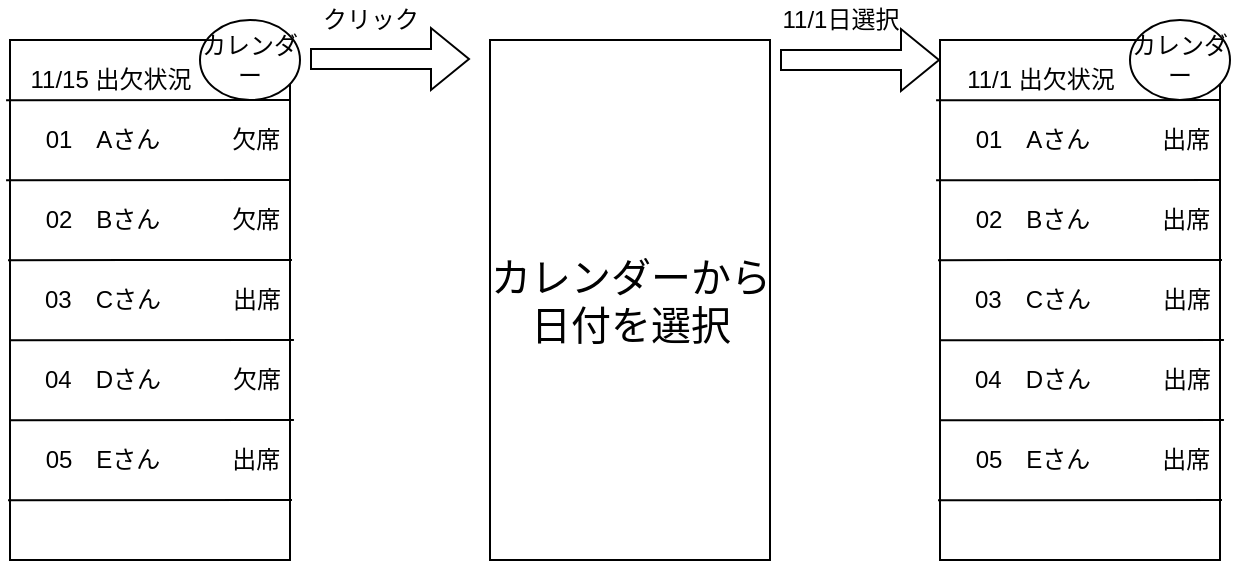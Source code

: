 <mxfile version="15.7.3" type="github"><diagram id="pGuTLuSf7zO8LySMDt3V" name="Page-1"><mxGraphModel dx="1369" dy="800" grid="1" gridSize="10" guides="1" tooltips="1" connect="1" arrows="1" fold="1" page="1" pageScale="1" pageWidth="827" pageHeight="1169" math="0" shadow="0"><root><mxCell id="0"/><mxCell id="1" parent="0"/><mxCell id="fc2CoSjSoIJuO16lAo9E-1" value="" style="rounded=0;whiteSpace=wrap;html=1;" vertex="1" parent="1"><mxGeometry x="50" y="260" width="140" height="260" as="geometry"/></mxCell><mxCell id="fc2CoSjSoIJuO16lAo9E-9" value="" style="endArrow=none;html=1;rounded=0;exitX=-0.014;exitY=0.385;exitDx=0;exitDy=0;exitPerimeter=0;" edge="1" parent="1"><mxGeometry width="50" height="50" relative="1" as="geometry"><mxPoint x="48.04" y="290.1" as="sourcePoint"/><mxPoint x="190" y="290" as="targetPoint"/></mxGeometry></mxCell><mxCell id="fc2CoSjSoIJuO16lAo9E-10" value="" style="endArrow=none;html=1;rounded=0;exitX=-0.014;exitY=0.385;exitDx=0;exitDy=0;exitPerimeter=0;" edge="1" parent="1"><mxGeometry width="50" height="50" relative="1" as="geometry"><mxPoint x="48.04" y="330.1" as="sourcePoint"/><mxPoint x="190" y="330" as="targetPoint"/></mxGeometry></mxCell><mxCell id="fc2CoSjSoIJuO16lAo9E-11" value="" style="endArrow=none;html=1;rounded=0;exitX=-0.014;exitY=0.385;exitDx=0;exitDy=0;exitPerimeter=0;" edge="1" parent="1"><mxGeometry width="50" height="50" relative="1" as="geometry"><mxPoint x="50" y="410.1" as="sourcePoint"/><mxPoint x="191.96" y="410" as="targetPoint"/></mxGeometry></mxCell><mxCell id="fc2CoSjSoIJuO16lAo9E-12" value="" style="endArrow=none;html=1;rounded=0;exitX=-0.014;exitY=0.385;exitDx=0;exitDy=0;exitPerimeter=0;" edge="1" parent="1"><mxGeometry width="50" height="50" relative="1" as="geometry"><mxPoint x="50" y="450.1" as="sourcePoint"/><mxPoint x="191.96" y="450" as="targetPoint"/></mxGeometry></mxCell><mxCell id="fc2CoSjSoIJuO16lAo9E-13" value="" style="endArrow=none;html=1;rounded=0;exitX=-0.014;exitY=0.385;exitDx=0;exitDy=0;exitPerimeter=0;" edge="1" parent="1"><mxGeometry width="50" height="50" relative="1" as="geometry"><mxPoint x="49.02" y="490.1" as="sourcePoint"/><mxPoint x="190.98" y="490" as="targetPoint"/></mxGeometry></mxCell><mxCell id="fc2CoSjSoIJuO16lAo9E-14" value="" style="endArrow=none;html=1;rounded=0;exitX=-0.014;exitY=0.385;exitDx=0;exitDy=0;exitPerimeter=0;" edge="1" parent="1"><mxGeometry width="50" height="50" relative="1" as="geometry"><mxPoint x="49.02" y="370.1" as="sourcePoint"/><mxPoint x="190.98" y="370" as="targetPoint"/><Array as="points"><mxPoint x="109.02" y="370"/></Array></mxGeometry></mxCell><mxCell id="fc2CoSjSoIJuO16lAo9E-15" value="11/15 出欠状況" style="text;html=1;resizable=0;autosize=1;align=center;verticalAlign=middle;points=[];fillColor=none;strokeColor=none;rounded=0;" vertex="1" parent="1"><mxGeometry x="50" y="270" width="100" height="20" as="geometry"/></mxCell><mxCell id="fc2CoSjSoIJuO16lAo9E-16" value="　01　Aさん　　　欠席" style="text;html=1;resizable=0;autosize=1;align=center;verticalAlign=middle;points=[];fillColor=none;strokeColor=none;rounded=0;" vertex="1" parent="1"><mxGeometry x="50" y="300" width="140" height="20" as="geometry"/></mxCell><mxCell id="fc2CoSjSoIJuO16lAo9E-17" value="　02　Bさん　　　欠席" style="text;html=1;resizable=0;autosize=1;align=center;verticalAlign=middle;points=[];fillColor=none;strokeColor=none;rounded=0;" vertex="1" parent="1"><mxGeometry x="50" y="340" width="140" height="20" as="geometry"/></mxCell><mxCell id="fc2CoSjSoIJuO16lAo9E-18" value="　03　Cさん　　　出席" style="text;html=1;resizable=0;autosize=1;align=center;verticalAlign=middle;points=[];fillColor=none;strokeColor=none;rounded=0;" vertex="1" parent="1"><mxGeometry x="45" y="380" width="150" height="20" as="geometry"/></mxCell><mxCell id="fc2CoSjSoIJuO16lAo9E-19" value="　04　Dさん　　　欠席" style="text;html=1;resizable=0;autosize=1;align=center;verticalAlign=middle;points=[];fillColor=none;strokeColor=none;rounded=0;" vertex="1" parent="1"><mxGeometry x="45" y="420" width="150" height="20" as="geometry"/></mxCell><mxCell id="fc2CoSjSoIJuO16lAo9E-20" value="　05　Eさん　　　出席" style="text;html=1;resizable=0;autosize=1;align=center;verticalAlign=middle;points=[];fillColor=none;strokeColor=none;rounded=0;" vertex="1" parent="1"><mxGeometry x="50" y="460" width="140" height="20" as="geometry"/></mxCell><mxCell id="fc2CoSjSoIJuO16lAo9E-22" value="カレンダー" style="ellipse;whiteSpace=wrap;html=1;" vertex="1" parent="1"><mxGeometry x="145" y="250" width="50" height="40" as="geometry"/></mxCell><mxCell id="fc2CoSjSoIJuO16lAo9E-23" value="" style="shape=flexArrow;endArrow=classic;html=1;rounded=0;" edge="1" parent="1"><mxGeometry width="50" height="50" relative="1" as="geometry"><mxPoint x="200" y="269.5" as="sourcePoint"/><mxPoint x="280" y="269.5" as="targetPoint"/></mxGeometry></mxCell><mxCell id="fc2CoSjSoIJuO16lAo9E-24" value="クリック" style="text;html=1;resizable=0;autosize=1;align=center;verticalAlign=middle;points=[];fillColor=none;strokeColor=none;rounded=0;" vertex="1" parent="1"><mxGeometry x="200" y="240" width="60" height="20" as="geometry"/></mxCell><mxCell id="fc2CoSjSoIJuO16lAo9E-25" value="" style="rounded=0;whiteSpace=wrap;html=1;" vertex="1" parent="1"><mxGeometry x="290" y="260" width="140" height="260" as="geometry"/></mxCell><mxCell id="fc2CoSjSoIJuO16lAo9E-26" value="カレンダーから&lt;br&gt;日付を選択" style="text;html=1;resizable=0;autosize=1;align=center;verticalAlign=middle;points=[];fillColor=none;strokeColor=none;rounded=0;fontSize=20;" vertex="1" parent="1"><mxGeometry x="280" y="365" width="160" height="50" as="geometry"/></mxCell><mxCell id="fc2CoSjSoIJuO16lAo9E-27" value="" style="rounded=0;whiteSpace=wrap;html=1;" vertex="1" parent="1"><mxGeometry x="515" y="260" width="140" height="260" as="geometry"/></mxCell><mxCell id="fc2CoSjSoIJuO16lAo9E-28" value="" style="endArrow=none;html=1;rounded=0;exitX=-0.014;exitY=0.385;exitDx=0;exitDy=0;exitPerimeter=0;" edge="1" parent="1"><mxGeometry width="50" height="50" relative="1" as="geometry"><mxPoint x="513.04" y="290.1" as="sourcePoint"/><mxPoint x="655" y="290" as="targetPoint"/></mxGeometry></mxCell><mxCell id="fc2CoSjSoIJuO16lAo9E-29" value="" style="endArrow=none;html=1;rounded=0;exitX=-0.014;exitY=0.385;exitDx=0;exitDy=0;exitPerimeter=0;" edge="1" parent="1"><mxGeometry width="50" height="50" relative="1" as="geometry"><mxPoint x="513.04" y="330.1" as="sourcePoint"/><mxPoint x="655" y="330" as="targetPoint"/></mxGeometry></mxCell><mxCell id="fc2CoSjSoIJuO16lAo9E-30" value="" style="endArrow=none;html=1;rounded=0;exitX=-0.014;exitY=0.385;exitDx=0;exitDy=0;exitPerimeter=0;" edge="1" parent="1"><mxGeometry width="50" height="50" relative="1" as="geometry"><mxPoint x="515" y="410.1" as="sourcePoint"/><mxPoint x="656.96" y="410" as="targetPoint"/></mxGeometry></mxCell><mxCell id="fc2CoSjSoIJuO16lAo9E-31" value="" style="endArrow=none;html=1;rounded=0;exitX=-0.014;exitY=0.385;exitDx=0;exitDy=0;exitPerimeter=0;" edge="1" parent="1"><mxGeometry width="50" height="50" relative="1" as="geometry"><mxPoint x="515" y="450.1" as="sourcePoint"/><mxPoint x="656.96" y="450" as="targetPoint"/></mxGeometry></mxCell><mxCell id="fc2CoSjSoIJuO16lAo9E-32" value="" style="endArrow=none;html=1;rounded=0;exitX=-0.014;exitY=0.385;exitDx=0;exitDy=0;exitPerimeter=0;" edge="1" parent="1"><mxGeometry width="50" height="50" relative="1" as="geometry"><mxPoint x="514.02" y="490.1" as="sourcePoint"/><mxPoint x="655.98" y="490" as="targetPoint"/></mxGeometry></mxCell><mxCell id="fc2CoSjSoIJuO16lAo9E-33" value="" style="endArrow=none;html=1;rounded=0;exitX=-0.014;exitY=0.385;exitDx=0;exitDy=0;exitPerimeter=0;" edge="1" parent="1"><mxGeometry width="50" height="50" relative="1" as="geometry"><mxPoint x="514.02" y="370.1" as="sourcePoint"/><mxPoint x="655.98" y="370" as="targetPoint"/><Array as="points"><mxPoint x="574.02" y="370"/></Array></mxGeometry></mxCell><mxCell id="fc2CoSjSoIJuO16lAo9E-34" value="11/1 出欠状況" style="text;html=1;resizable=0;autosize=1;align=center;verticalAlign=middle;points=[];fillColor=none;strokeColor=none;rounded=0;" vertex="1" parent="1"><mxGeometry x="520" y="270" width="90" height="20" as="geometry"/></mxCell><mxCell id="fc2CoSjSoIJuO16lAo9E-35" value="　01　Aさん　　　出席" style="text;html=1;resizable=0;autosize=1;align=center;verticalAlign=middle;points=[];fillColor=none;strokeColor=none;rounded=0;" vertex="1" parent="1"><mxGeometry x="515" y="300" width="140" height="20" as="geometry"/></mxCell><mxCell id="fc2CoSjSoIJuO16lAo9E-36" value="　02　Bさん　　　出席" style="text;html=1;resizable=0;autosize=1;align=center;verticalAlign=middle;points=[];fillColor=none;strokeColor=none;rounded=0;" vertex="1" parent="1"><mxGeometry x="515" y="340" width="140" height="20" as="geometry"/></mxCell><mxCell id="fc2CoSjSoIJuO16lAo9E-37" value="　03　Cさん　　　出席" style="text;html=1;resizable=0;autosize=1;align=center;verticalAlign=middle;points=[];fillColor=none;strokeColor=none;rounded=0;" vertex="1" parent="1"><mxGeometry x="510" y="380" width="150" height="20" as="geometry"/></mxCell><mxCell id="fc2CoSjSoIJuO16lAo9E-38" value="　04　Dさん　　　出席" style="text;html=1;resizable=0;autosize=1;align=center;verticalAlign=middle;points=[];fillColor=none;strokeColor=none;rounded=0;" vertex="1" parent="1"><mxGeometry x="510" y="420" width="150" height="20" as="geometry"/></mxCell><mxCell id="fc2CoSjSoIJuO16lAo9E-39" value="　05　Eさん　　　出席" style="text;html=1;resizable=0;autosize=1;align=center;verticalAlign=middle;points=[];fillColor=none;strokeColor=none;rounded=0;" vertex="1" parent="1"><mxGeometry x="515" y="460" width="140" height="20" as="geometry"/></mxCell><mxCell id="fc2CoSjSoIJuO16lAo9E-40" value="カレンダー" style="ellipse;whiteSpace=wrap;html=1;" vertex="1" parent="1"><mxGeometry x="610" y="250" width="50" height="40" as="geometry"/></mxCell><mxCell id="fc2CoSjSoIJuO16lAo9E-41" value="" style="shape=flexArrow;endArrow=classic;html=1;rounded=0;" edge="1" parent="1"><mxGeometry width="50" height="50" relative="1" as="geometry"><mxPoint x="435" y="270" as="sourcePoint"/><mxPoint x="515" y="270" as="targetPoint"/></mxGeometry></mxCell><mxCell id="fc2CoSjSoIJuO16lAo9E-42" value="11/1日選択" style="text;html=1;resizable=0;autosize=1;align=center;verticalAlign=middle;points=[];fillColor=none;strokeColor=none;rounded=0;" vertex="1" parent="1"><mxGeometry x="430" y="240" width="70" height="20" as="geometry"/></mxCell></root></mxGraphModel></diagram></mxfile>